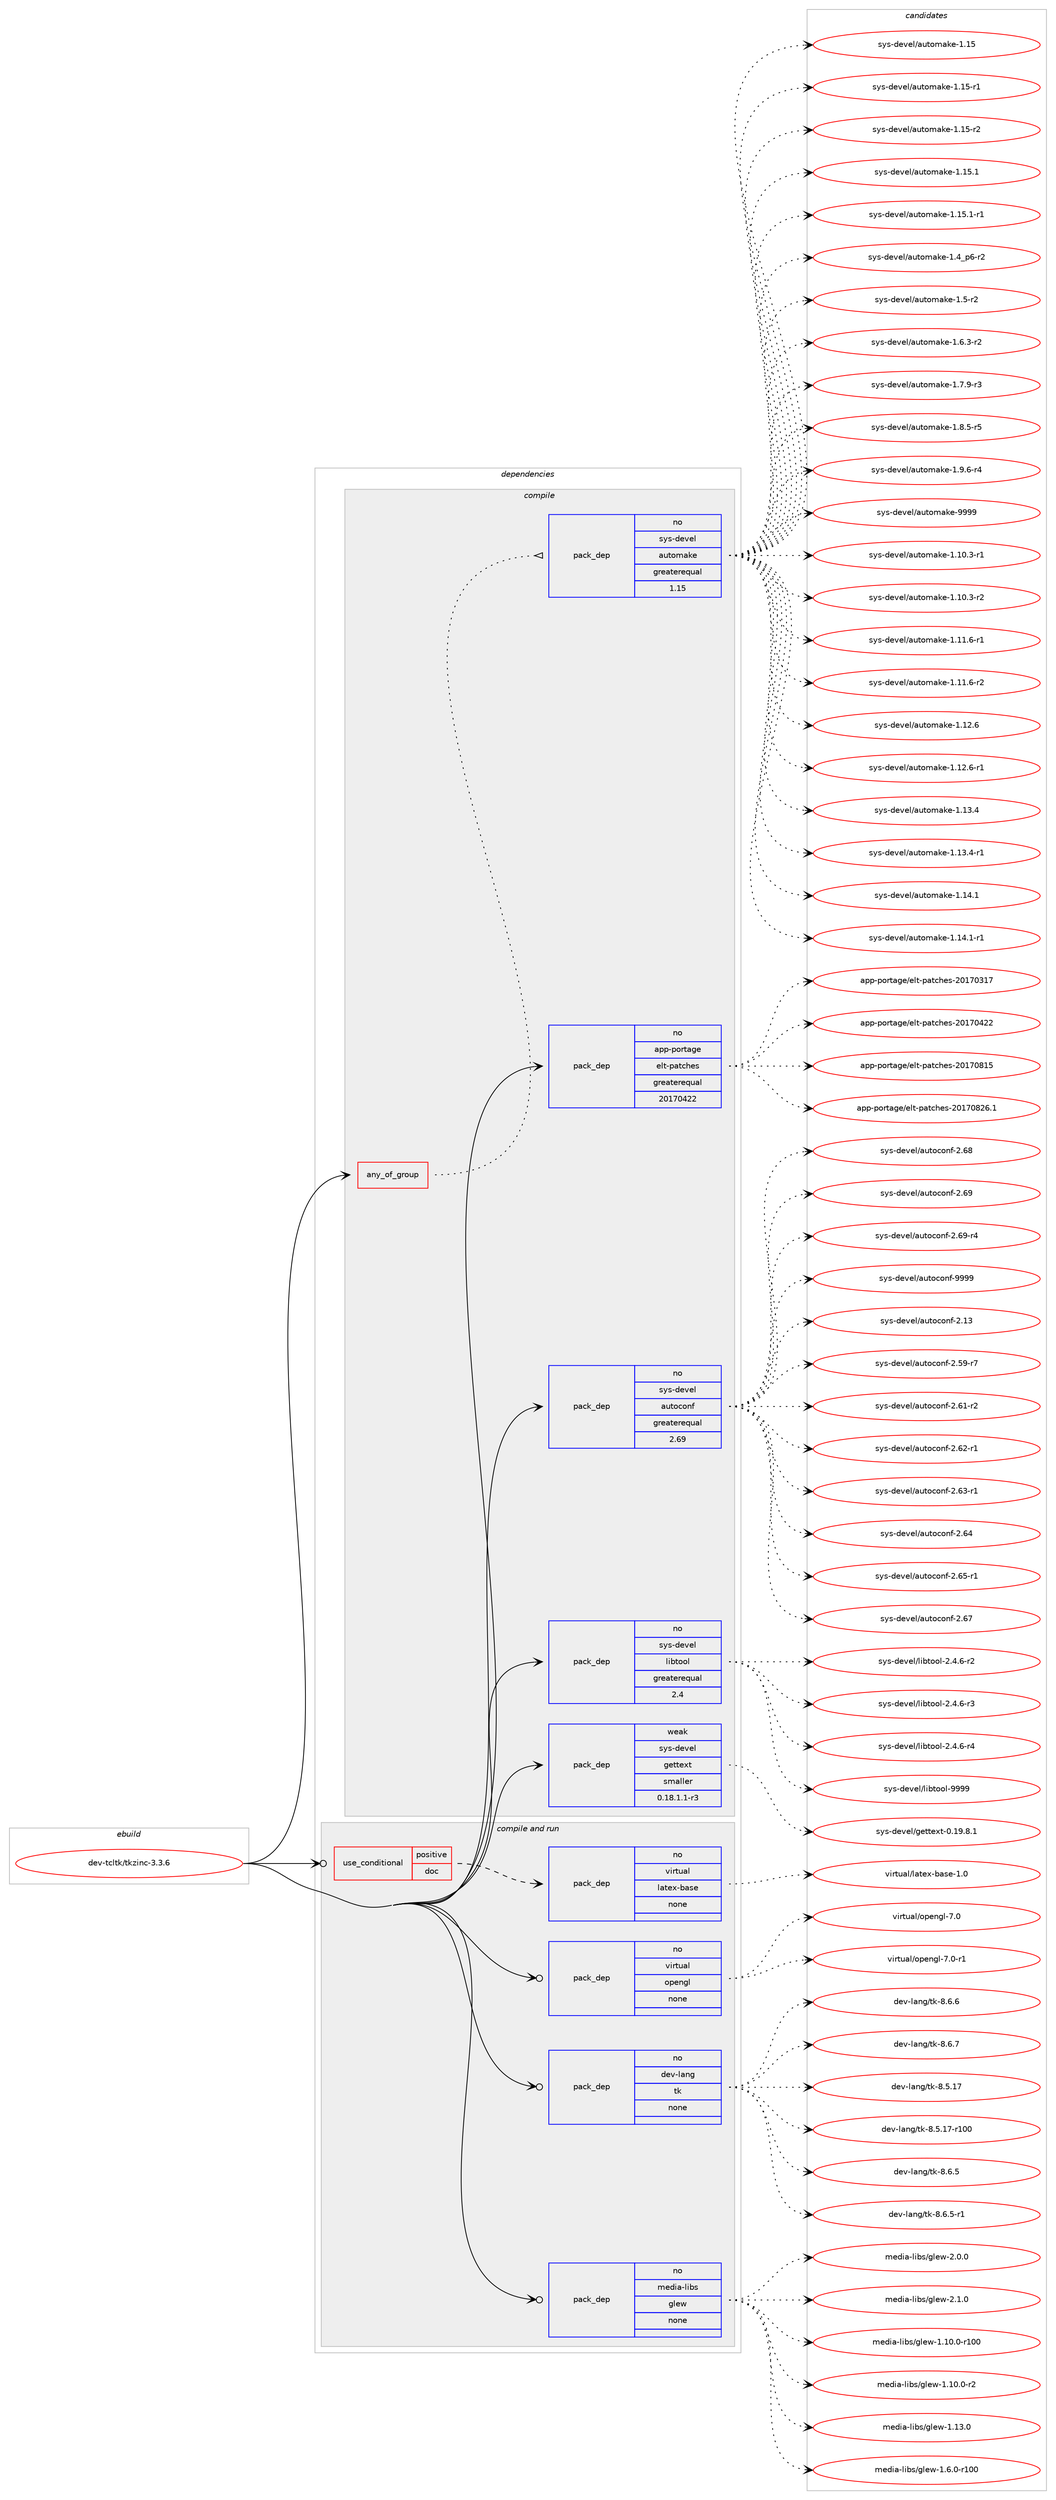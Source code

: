 digraph prolog {

# *************
# Graph options
# *************

newrank=true;
concentrate=true;
compound=true;
graph [rankdir=LR,fontname=Helvetica,fontsize=10,ranksep=1.5];#, ranksep=2.5, nodesep=0.2];
edge  [arrowhead=vee];
node  [fontname=Helvetica,fontsize=10];

# **********
# The ebuild
# **********

subgraph cluster_leftcol {
color=gray;
rank=same;
label=<<i>ebuild</i>>;
id [label="dev-tcltk/tkzinc-3.3.6", color=red, width=4, href="../dev-tcltk/tkzinc-3.3.6.svg"];
}

# ****************
# The dependencies
# ****************

subgraph cluster_midcol {
color=gray;
label=<<i>dependencies</i>>;
subgraph cluster_compile {
fillcolor="#eeeeee";
style=filled;
label=<<i>compile</i>>;
subgraph any4107 {
dependency279380 [label=<<TABLE BORDER="0" CELLBORDER="1" CELLSPACING="0" CELLPADDING="4"><TR><TD CELLPADDING="10">any_of_group</TD></TR></TABLE>>, shape=none, color=red];subgraph pack198112 {
dependency279381 [label=<<TABLE BORDER="0" CELLBORDER="1" CELLSPACING="0" CELLPADDING="4" WIDTH="220"><TR><TD ROWSPAN="6" CELLPADDING="30">pack_dep</TD></TR><TR><TD WIDTH="110">no</TD></TR><TR><TD>sys-devel</TD></TR><TR><TD>automake</TD></TR><TR><TD>greaterequal</TD></TR><TR><TD>1.15</TD></TR></TABLE>>, shape=none, color=blue];
}
dependency279380:e -> dependency279381:w [weight=20,style="dotted",arrowhead="oinv"];
}
id:e -> dependency279380:w [weight=20,style="solid",arrowhead="vee"];
subgraph pack198113 {
dependency279382 [label=<<TABLE BORDER="0" CELLBORDER="1" CELLSPACING="0" CELLPADDING="4" WIDTH="220"><TR><TD ROWSPAN="6" CELLPADDING="30">pack_dep</TD></TR><TR><TD WIDTH="110">no</TD></TR><TR><TD>app-portage</TD></TR><TR><TD>elt-patches</TD></TR><TR><TD>greaterequal</TD></TR><TR><TD>20170422</TD></TR></TABLE>>, shape=none, color=blue];
}
id:e -> dependency279382:w [weight=20,style="solid",arrowhead="vee"];
subgraph pack198114 {
dependency279383 [label=<<TABLE BORDER="0" CELLBORDER="1" CELLSPACING="0" CELLPADDING="4" WIDTH="220"><TR><TD ROWSPAN="6" CELLPADDING="30">pack_dep</TD></TR><TR><TD WIDTH="110">no</TD></TR><TR><TD>sys-devel</TD></TR><TR><TD>autoconf</TD></TR><TR><TD>greaterequal</TD></TR><TR><TD>2.69</TD></TR></TABLE>>, shape=none, color=blue];
}
id:e -> dependency279383:w [weight=20,style="solid",arrowhead="vee"];
subgraph pack198115 {
dependency279384 [label=<<TABLE BORDER="0" CELLBORDER="1" CELLSPACING="0" CELLPADDING="4" WIDTH="220"><TR><TD ROWSPAN="6" CELLPADDING="30">pack_dep</TD></TR><TR><TD WIDTH="110">no</TD></TR><TR><TD>sys-devel</TD></TR><TR><TD>libtool</TD></TR><TR><TD>greaterequal</TD></TR><TR><TD>2.4</TD></TR></TABLE>>, shape=none, color=blue];
}
id:e -> dependency279384:w [weight=20,style="solid",arrowhead="vee"];
subgraph pack198116 {
dependency279385 [label=<<TABLE BORDER="0" CELLBORDER="1" CELLSPACING="0" CELLPADDING="4" WIDTH="220"><TR><TD ROWSPAN="6" CELLPADDING="30">pack_dep</TD></TR><TR><TD WIDTH="110">weak</TD></TR><TR><TD>sys-devel</TD></TR><TR><TD>gettext</TD></TR><TR><TD>smaller</TD></TR><TR><TD>0.18.1.1-r3</TD></TR></TABLE>>, shape=none, color=blue];
}
id:e -> dependency279385:w [weight=20,style="solid",arrowhead="vee"];
}
subgraph cluster_compileandrun {
fillcolor="#eeeeee";
style=filled;
label=<<i>compile and run</i>>;
subgraph cond77113 {
dependency279386 [label=<<TABLE BORDER="0" CELLBORDER="1" CELLSPACING="0" CELLPADDING="4"><TR><TD ROWSPAN="3" CELLPADDING="10">use_conditional</TD></TR><TR><TD>positive</TD></TR><TR><TD>doc</TD></TR></TABLE>>, shape=none, color=red];
subgraph pack198117 {
dependency279387 [label=<<TABLE BORDER="0" CELLBORDER="1" CELLSPACING="0" CELLPADDING="4" WIDTH="220"><TR><TD ROWSPAN="6" CELLPADDING="30">pack_dep</TD></TR><TR><TD WIDTH="110">no</TD></TR><TR><TD>virtual</TD></TR><TR><TD>latex-base</TD></TR><TR><TD>none</TD></TR><TR><TD></TD></TR></TABLE>>, shape=none, color=blue];
}
dependency279386:e -> dependency279387:w [weight=20,style="dashed",arrowhead="vee"];
}
id:e -> dependency279386:w [weight=20,style="solid",arrowhead="odotvee"];
subgraph pack198118 {
dependency279388 [label=<<TABLE BORDER="0" CELLBORDER="1" CELLSPACING="0" CELLPADDING="4" WIDTH="220"><TR><TD ROWSPAN="6" CELLPADDING="30">pack_dep</TD></TR><TR><TD WIDTH="110">no</TD></TR><TR><TD>dev-lang</TD></TR><TR><TD>tk</TD></TR><TR><TD>none</TD></TR><TR><TD></TD></TR></TABLE>>, shape=none, color=blue];
}
id:e -> dependency279388:w [weight=20,style="solid",arrowhead="odotvee"];
subgraph pack198119 {
dependency279389 [label=<<TABLE BORDER="0" CELLBORDER="1" CELLSPACING="0" CELLPADDING="4" WIDTH="220"><TR><TD ROWSPAN="6" CELLPADDING="30">pack_dep</TD></TR><TR><TD WIDTH="110">no</TD></TR><TR><TD>media-libs</TD></TR><TR><TD>glew</TD></TR><TR><TD>none</TD></TR><TR><TD></TD></TR></TABLE>>, shape=none, color=blue];
}
id:e -> dependency279389:w [weight=20,style="solid",arrowhead="odotvee"];
subgraph pack198120 {
dependency279390 [label=<<TABLE BORDER="0" CELLBORDER="1" CELLSPACING="0" CELLPADDING="4" WIDTH="220"><TR><TD ROWSPAN="6" CELLPADDING="30">pack_dep</TD></TR><TR><TD WIDTH="110">no</TD></TR><TR><TD>virtual</TD></TR><TR><TD>opengl</TD></TR><TR><TD>none</TD></TR><TR><TD></TD></TR></TABLE>>, shape=none, color=blue];
}
id:e -> dependency279390:w [weight=20,style="solid",arrowhead="odotvee"];
}
subgraph cluster_run {
fillcolor="#eeeeee";
style=filled;
label=<<i>run</i>>;
}
}

# **************
# The candidates
# **************

subgraph cluster_choices {
rank=same;
color=gray;
label=<<i>candidates</i>>;

subgraph choice198112 {
color=black;
nodesep=1;
choice11512111545100101118101108479711711611110997107101454946494846514511449 [label="sys-devel/automake-1.10.3-r1", color=red, width=4,href="../sys-devel/automake-1.10.3-r1.svg"];
choice11512111545100101118101108479711711611110997107101454946494846514511450 [label="sys-devel/automake-1.10.3-r2", color=red, width=4,href="../sys-devel/automake-1.10.3-r2.svg"];
choice11512111545100101118101108479711711611110997107101454946494946544511449 [label="sys-devel/automake-1.11.6-r1", color=red, width=4,href="../sys-devel/automake-1.11.6-r1.svg"];
choice11512111545100101118101108479711711611110997107101454946494946544511450 [label="sys-devel/automake-1.11.6-r2", color=red, width=4,href="../sys-devel/automake-1.11.6-r2.svg"];
choice1151211154510010111810110847971171161111099710710145494649504654 [label="sys-devel/automake-1.12.6", color=red, width=4,href="../sys-devel/automake-1.12.6.svg"];
choice11512111545100101118101108479711711611110997107101454946495046544511449 [label="sys-devel/automake-1.12.6-r1", color=red, width=4,href="../sys-devel/automake-1.12.6-r1.svg"];
choice1151211154510010111810110847971171161111099710710145494649514652 [label="sys-devel/automake-1.13.4", color=red, width=4,href="../sys-devel/automake-1.13.4.svg"];
choice11512111545100101118101108479711711611110997107101454946495146524511449 [label="sys-devel/automake-1.13.4-r1", color=red, width=4,href="../sys-devel/automake-1.13.4-r1.svg"];
choice1151211154510010111810110847971171161111099710710145494649524649 [label="sys-devel/automake-1.14.1", color=red, width=4,href="../sys-devel/automake-1.14.1.svg"];
choice11512111545100101118101108479711711611110997107101454946495246494511449 [label="sys-devel/automake-1.14.1-r1", color=red, width=4,href="../sys-devel/automake-1.14.1-r1.svg"];
choice115121115451001011181011084797117116111109971071014549464953 [label="sys-devel/automake-1.15", color=red, width=4,href="../sys-devel/automake-1.15.svg"];
choice1151211154510010111810110847971171161111099710710145494649534511449 [label="sys-devel/automake-1.15-r1", color=red, width=4,href="../sys-devel/automake-1.15-r1.svg"];
choice1151211154510010111810110847971171161111099710710145494649534511450 [label="sys-devel/automake-1.15-r2", color=red, width=4,href="../sys-devel/automake-1.15-r2.svg"];
choice1151211154510010111810110847971171161111099710710145494649534649 [label="sys-devel/automake-1.15.1", color=red, width=4,href="../sys-devel/automake-1.15.1.svg"];
choice11512111545100101118101108479711711611110997107101454946495346494511449 [label="sys-devel/automake-1.15.1-r1", color=red, width=4,href="../sys-devel/automake-1.15.1-r1.svg"];
choice115121115451001011181011084797117116111109971071014549465295112544511450 [label="sys-devel/automake-1.4_p6-r2", color=red, width=4,href="../sys-devel/automake-1.4_p6-r2.svg"];
choice11512111545100101118101108479711711611110997107101454946534511450 [label="sys-devel/automake-1.5-r2", color=red, width=4,href="../sys-devel/automake-1.5-r2.svg"];
choice115121115451001011181011084797117116111109971071014549465446514511450 [label="sys-devel/automake-1.6.3-r2", color=red, width=4,href="../sys-devel/automake-1.6.3-r2.svg"];
choice115121115451001011181011084797117116111109971071014549465546574511451 [label="sys-devel/automake-1.7.9-r3", color=red, width=4,href="../sys-devel/automake-1.7.9-r3.svg"];
choice115121115451001011181011084797117116111109971071014549465646534511453 [label="sys-devel/automake-1.8.5-r5", color=red, width=4,href="../sys-devel/automake-1.8.5-r5.svg"];
choice115121115451001011181011084797117116111109971071014549465746544511452 [label="sys-devel/automake-1.9.6-r4", color=red, width=4,href="../sys-devel/automake-1.9.6-r4.svg"];
choice115121115451001011181011084797117116111109971071014557575757 [label="sys-devel/automake-9999", color=red, width=4,href="../sys-devel/automake-9999.svg"];
dependency279381:e -> choice11512111545100101118101108479711711611110997107101454946494846514511449:w [style=dotted,weight="100"];
dependency279381:e -> choice11512111545100101118101108479711711611110997107101454946494846514511450:w [style=dotted,weight="100"];
dependency279381:e -> choice11512111545100101118101108479711711611110997107101454946494946544511449:w [style=dotted,weight="100"];
dependency279381:e -> choice11512111545100101118101108479711711611110997107101454946494946544511450:w [style=dotted,weight="100"];
dependency279381:e -> choice1151211154510010111810110847971171161111099710710145494649504654:w [style=dotted,weight="100"];
dependency279381:e -> choice11512111545100101118101108479711711611110997107101454946495046544511449:w [style=dotted,weight="100"];
dependency279381:e -> choice1151211154510010111810110847971171161111099710710145494649514652:w [style=dotted,weight="100"];
dependency279381:e -> choice11512111545100101118101108479711711611110997107101454946495146524511449:w [style=dotted,weight="100"];
dependency279381:e -> choice1151211154510010111810110847971171161111099710710145494649524649:w [style=dotted,weight="100"];
dependency279381:e -> choice11512111545100101118101108479711711611110997107101454946495246494511449:w [style=dotted,weight="100"];
dependency279381:e -> choice115121115451001011181011084797117116111109971071014549464953:w [style=dotted,weight="100"];
dependency279381:e -> choice1151211154510010111810110847971171161111099710710145494649534511449:w [style=dotted,weight="100"];
dependency279381:e -> choice1151211154510010111810110847971171161111099710710145494649534511450:w [style=dotted,weight="100"];
dependency279381:e -> choice1151211154510010111810110847971171161111099710710145494649534649:w [style=dotted,weight="100"];
dependency279381:e -> choice11512111545100101118101108479711711611110997107101454946495346494511449:w [style=dotted,weight="100"];
dependency279381:e -> choice115121115451001011181011084797117116111109971071014549465295112544511450:w [style=dotted,weight="100"];
dependency279381:e -> choice11512111545100101118101108479711711611110997107101454946534511450:w [style=dotted,weight="100"];
dependency279381:e -> choice115121115451001011181011084797117116111109971071014549465446514511450:w [style=dotted,weight="100"];
dependency279381:e -> choice115121115451001011181011084797117116111109971071014549465546574511451:w [style=dotted,weight="100"];
dependency279381:e -> choice115121115451001011181011084797117116111109971071014549465646534511453:w [style=dotted,weight="100"];
dependency279381:e -> choice115121115451001011181011084797117116111109971071014549465746544511452:w [style=dotted,weight="100"];
dependency279381:e -> choice115121115451001011181011084797117116111109971071014557575757:w [style=dotted,weight="100"];
}
subgraph choice198113 {
color=black;
nodesep=1;
choice97112112451121111141169710310147101108116451129711699104101115455048495548514955 [label="app-portage/elt-patches-20170317", color=red, width=4,href="../app-portage/elt-patches-20170317.svg"];
choice97112112451121111141169710310147101108116451129711699104101115455048495548525050 [label="app-portage/elt-patches-20170422", color=red, width=4,href="../app-portage/elt-patches-20170422.svg"];
choice97112112451121111141169710310147101108116451129711699104101115455048495548564953 [label="app-portage/elt-patches-20170815", color=red, width=4,href="../app-portage/elt-patches-20170815.svg"];
choice971121124511211111411697103101471011081164511297116991041011154550484955485650544649 [label="app-portage/elt-patches-20170826.1", color=red, width=4,href="../app-portage/elt-patches-20170826.1.svg"];
dependency279382:e -> choice97112112451121111141169710310147101108116451129711699104101115455048495548514955:w [style=dotted,weight="100"];
dependency279382:e -> choice97112112451121111141169710310147101108116451129711699104101115455048495548525050:w [style=dotted,weight="100"];
dependency279382:e -> choice97112112451121111141169710310147101108116451129711699104101115455048495548564953:w [style=dotted,weight="100"];
dependency279382:e -> choice971121124511211111411697103101471011081164511297116991041011154550484955485650544649:w [style=dotted,weight="100"];
}
subgraph choice198114 {
color=black;
nodesep=1;
choice115121115451001011181011084797117116111991111101024550464951 [label="sys-devel/autoconf-2.13", color=red, width=4,href="../sys-devel/autoconf-2.13.svg"];
choice1151211154510010111810110847971171161119911111010245504653574511455 [label="sys-devel/autoconf-2.59-r7", color=red, width=4,href="../sys-devel/autoconf-2.59-r7.svg"];
choice1151211154510010111810110847971171161119911111010245504654494511450 [label="sys-devel/autoconf-2.61-r2", color=red, width=4,href="../sys-devel/autoconf-2.61-r2.svg"];
choice1151211154510010111810110847971171161119911111010245504654504511449 [label="sys-devel/autoconf-2.62-r1", color=red, width=4,href="../sys-devel/autoconf-2.62-r1.svg"];
choice1151211154510010111810110847971171161119911111010245504654514511449 [label="sys-devel/autoconf-2.63-r1", color=red, width=4,href="../sys-devel/autoconf-2.63-r1.svg"];
choice115121115451001011181011084797117116111991111101024550465452 [label="sys-devel/autoconf-2.64", color=red, width=4,href="../sys-devel/autoconf-2.64.svg"];
choice1151211154510010111810110847971171161119911111010245504654534511449 [label="sys-devel/autoconf-2.65-r1", color=red, width=4,href="../sys-devel/autoconf-2.65-r1.svg"];
choice115121115451001011181011084797117116111991111101024550465455 [label="sys-devel/autoconf-2.67", color=red, width=4,href="../sys-devel/autoconf-2.67.svg"];
choice115121115451001011181011084797117116111991111101024550465456 [label="sys-devel/autoconf-2.68", color=red, width=4,href="../sys-devel/autoconf-2.68.svg"];
choice115121115451001011181011084797117116111991111101024550465457 [label="sys-devel/autoconf-2.69", color=red, width=4,href="../sys-devel/autoconf-2.69.svg"];
choice1151211154510010111810110847971171161119911111010245504654574511452 [label="sys-devel/autoconf-2.69-r4", color=red, width=4,href="../sys-devel/autoconf-2.69-r4.svg"];
choice115121115451001011181011084797117116111991111101024557575757 [label="sys-devel/autoconf-9999", color=red, width=4,href="../sys-devel/autoconf-9999.svg"];
dependency279383:e -> choice115121115451001011181011084797117116111991111101024550464951:w [style=dotted,weight="100"];
dependency279383:e -> choice1151211154510010111810110847971171161119911111010245504653574511455:w [style=dotted,weight="100"];
dependency279383:e -> choice1151211154510010111810110847971171161119911111010245504654494511450:w [style=dotted,weight="100"];
dependency279383:e -> choice1151211154510010111810110847971171161119911111010245504654504511449:w [style=dotted,weight="100"];
dependency279383:e -> choice1151211154510010111810110847971171161119911111010245504654514511449:w [style=dotted,weight="100"];
dependency279383:e -> choice115121115451001011181011084797117116111991111101024550465452:w [style=dotted,weight="100"];
dependency279383:e -> choice1151211154510010111810110847971171161119911111010245504654534511449:w [style=dotted,weight="100"];
dependency279383:e -> choice115121115451001011181011084797117116111991111101024550465455:w [style=dotted,weight="100"];
dependency279383:e -> choice115121115451001011181011084797117116111991111101024550465456:w [style=dotted,weight="100"];
dependency279383:e -> choice115121115451001011181011084797117116111991111101024550465457:w [style=dotted,weight="100"];
dependency279383:e -> choice1151211154510010111810110847971171161119911111010245504654574511452:w [style=dotted,weight="100"];
dependency279383:e -> choice115121115451001011181011084797117116111991111101024557575757:w [style=dotted,weight="100"];
}
subgraph choice198115 {
color=black;
nodesep=1;
choice1151211154510010111810110847108105981161111111084550465246544511450 [label="sys-devel/libtool-2.4.6-r2", color=red, width=4,href="../sys-devel/libtool-2.4.6-r2.svg"];
choice1151211154510010111810110847108105981161111111084550465246544511451 [label="sys-devel/libtool-2.4.6-r3", color=red, width=4,href="../sys-devel/libtool-2.4.6-r3.svg"];
choice1151211154510010111810110847108105981161111111084550465246544511452 [label="sys-devel/libtool-2.4.6-r4", color=red, width=4,href="../sys-devel/libtool-2.4.6-r4.svg"];
choice1151211154510010111810110847108105981161111111084557575757 [label="sys-devel/libtool-9999", color=red, width=4,href="../sys-devel/libtool-9999.svg"];
dependency279384:e -> choice1151211154510010111810110847108105981161111111084550465246544511450:w [style=dotted,weight="100"];
dependency279384:e -> choice1151211154510010111810110847108105981161111111084550465246544511451:w [style=dotted,weight="100"];
dependency279384:e -> choice1151211154510010111810110847108105981161111111084550465246544511452:w [style=dotted,weight="100"];
dependency279384:e -> choice1151211154510010111810110847108105981161111111084557575757:w [style=dotted,weight="100"];
}
subgraph choice198116 {
color=black;
nodesep=1;
choice1151211154510010111810110847103101116116101120116454846495746564649 [label="sys-devel/gettext-0.19.8.1", color=red, width=4,href="../sys-devel/gettext-0.19.8.1.svg"];
dependency279385:e -> choice1151211154510010111810110847103101116116101120116454846495746564649:w [style=dotted,weight="100"];
}
subgraph choice198117 {
color=black;
nodesep=1;
choice11810511411611797108471089711610112045989711510145494648 [label="virtual/latex-base-1.0", color=red, width=4,href="../virtual/latex-base-1.0.svg"];
dependency279387:e -> choice11810511411611797108471089711610112045989711510145494648:w [style=dotted,weight="100"];
}
subgraph choice198118 {
color=black;
nodesep=1;
choice10010111845108971101034711610745564653464955 [label="dev-lang/tk-8.5.17", color=red, width=4,href="../dev-lang/tk-8.5.17.svg"];
choice1001011184510897110103471161074556465346495545114494848 [label="dev-lang/tk-8.5.17-r100", color=red, width=4,href="../dev-lang/tk-8.5.17-r100.svg"];
choice100101118451089711010347116107455646544653 [label="dev-lang/tk-8.6.5", color=red, width=4,href="../dev-lang/tk-8.6.5.svg"];
choice1001011184510897110103471161074556465446534511449 [label="dev-lang/tk-8.6.5-r1", color=red, width=4,href="../dev-lang/tk-8.6.5-r1.svg"];
choice100101118451089711010347116107455646544654 [label="dev-lang/tk-8.6.6", color=red, width=4,href="../dev-lang/tk-8.6.6.svg"];
choice100101118451089711010347116107455646544655 [label="dev-lang/tk-8.6.7", color=red, width=4,href="../dev-lang/tk-8.6.7.svg"];
dependency279388:e -> choice10010111845108971101034711610745564653464955:w [style=dotted,weight="100"];
dependency279388:e -> choice1001011184510897110103471161074556465346495545114494848:w [style=dotted,weight="100"];
dependency279388:e -> choice100101118451089711010347116107455646544653:w [style=dotted,weight="100"];
dependency279388:e -> choice1001011184510897110103471161074556465446534511449:w [style=dotted,weight="100"];
dependency279388:e -> choice100101118451089711010347116107455646544654:w [style=dotted,weight="100"];
dependency279388:e -> choice100101118451089711010347116107455646544655:w [style=dotted,weight="100"];
}
subgraph choice198119 {
color=black;
nodesep=1;
choice109101100105974510810598115471031081011194549464948464845114494848 [label="media-libs/glew-1.10.0-r100", color=red, width=4,href="../media-libs/glew-1.10.0-r100.svg"];
choice10910110010597451081059811547103108101119454946494846484511450 [label="media-libs/glew-1.10.0-r2", color=red, width=4,href="../media-libs/glew-1.10.0-r2.svg"];
choice1091011001059745108105981154710310810111945494649514648 [label="media-libs/glew-1.13.0", color=red, width=4,href="../media-libs/glew-1.13.0.svg"];
choice1091011001059745108105981154710310810111945494654464845114494848 [label="media-libs/glew-1.6.0-r100", color=red, width=4,href="../media-libs/glew-1.6.0-r100.svg"];
choice10910110010597451081059811547103108101119455046484648 [label="media-libs/glew-2.0.0", color=red, width=4,href="../media-libs/glew-2.0.0.svg"];
choice10910110010597451081059811547103108101119455046494648 [label="media-libs/glew-2.1.0", color=red, width=4,href="../media-libs/glew-2.1.0.svg"];
dependency279389:e -> choice109101100105974510810598115471031081011194549464948464845114494848:w [style=dotted,weight="100"];
dependency279389:e -> choice10910110010597451081059811547103108101119454946494846484511450:w [style=dotted,weight="100"];
dependency279389:e -> choice1091011001059745108105981154710310810111945494649514648:w [style=dotted,weight="100"];
dependency279389:e -> choice1091011001059745108105981154710310810111945494654464845114494848:w [style=dotted,weight="100"];
dependency279389:e -> choice10910110010597451081059811547103108101119455046484648:w [style=dotted,weight="100"];
dependency279389:e -> choice10910110010597451081059811547103108101119455046494648:w [style=dotted,weight="100"];
}
subgraph choice198120 {
color=black;
nodesep=1;
choice118105114116117971084711111210111010310845554648 [label="virtual/opengl-7.0", color=red, width=4,href="../virtual/opengl-7.0.svg"];
choice1181051141161179710847111112101110103108455546484511449 [label="virtual/opengl-7.0-r1", color=red, width=4,href="../virtual/opengl-7.0-r1.svg"];
dependency279390:e -> choice118105114116117971084711111210111010310845554648:w [style=dotted,weight="100"];
dependency279390:e -> choice1181051141161179710847111112101110103108455546484511449:w [style=dotted,weight="100"];
}
}

}
